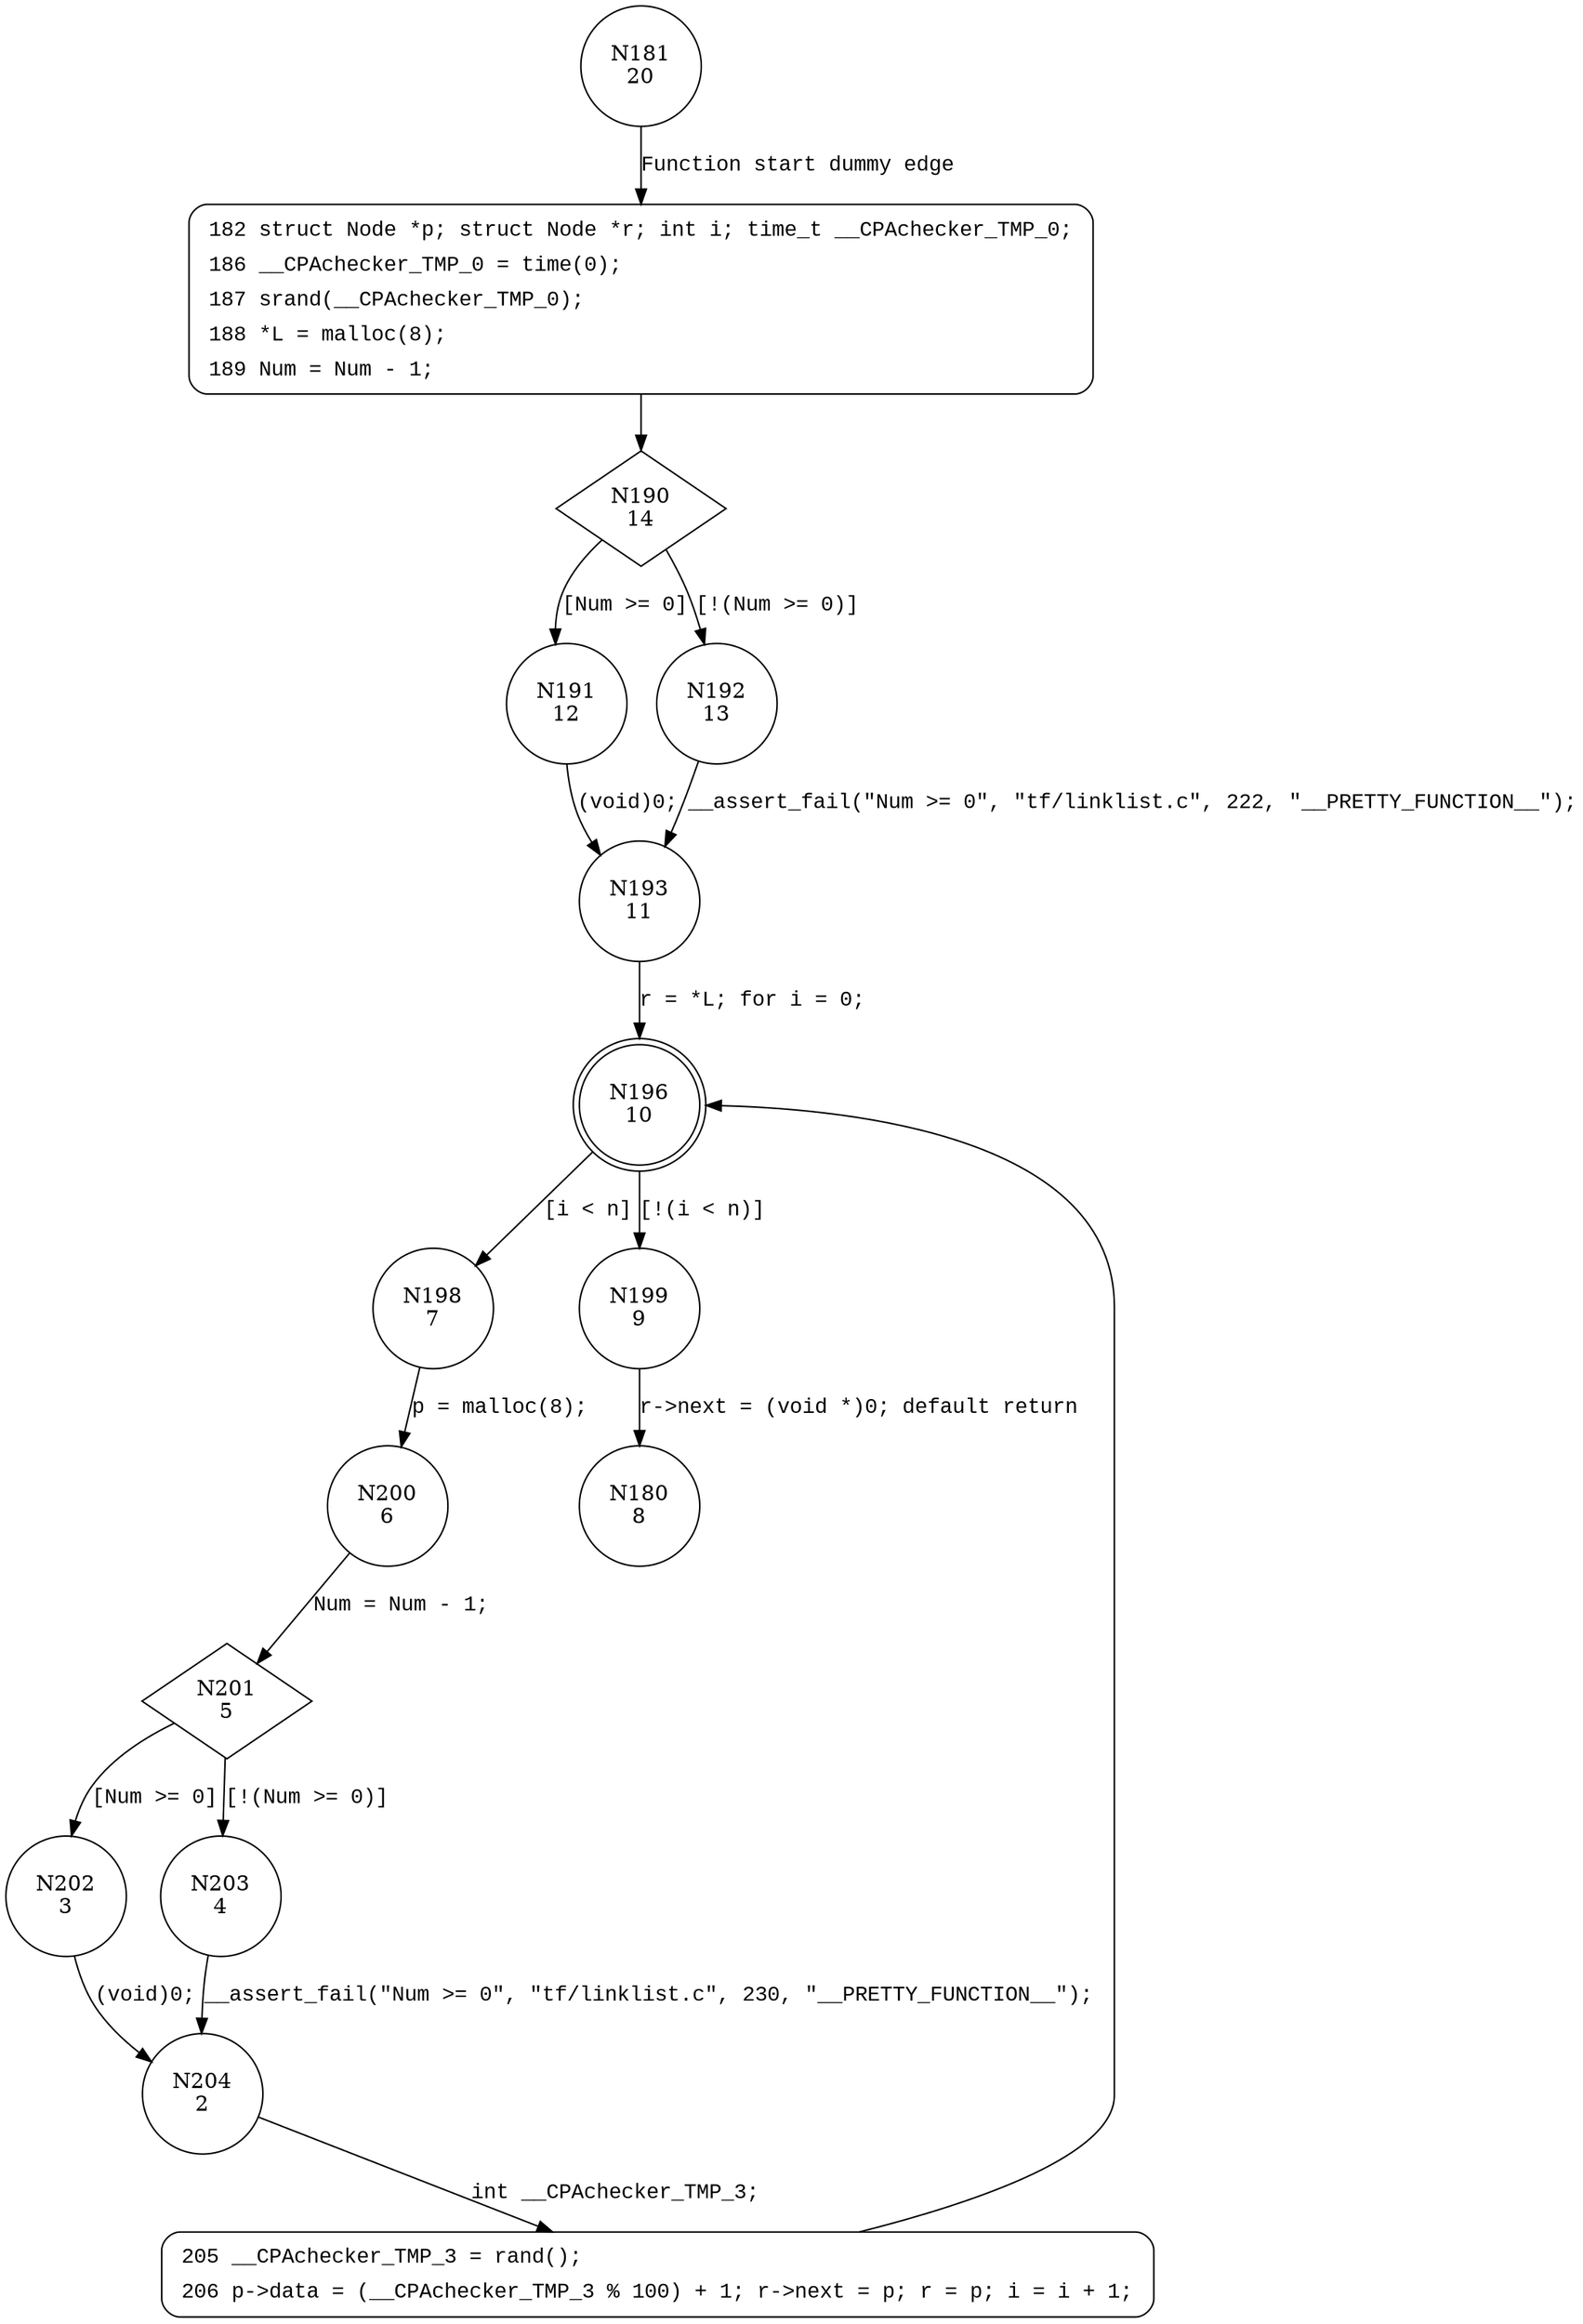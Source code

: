 digraph CreateListTail {
181 [shape="circle" label="N181\n20"]
182 [shape="circle" label="N182\n19"]
190 [shape="diamond" label="N190\n14"]
191 [shape="circle" label="N191\n12"]
192 [shape="circle" label="N192\n13"]
193 [shape="circle" label="N193\n11"]
196 [shape="doublecircle" label="N196\n10"]
198 [shape="circle" label="N198\n7"]
199 [shape="circle" label="N199\n9"]
200 [shape="circle" label="N200\n6"]
201 [shape="diamond" label="N201\n5"]
202 [shape="circle" label="N202\n3"]
203 [shape="circle" label="N203\n4"]
204 [shape="circle" label="N204\n2"]
205 [shape="circle" label="N205\n1"]
180 [shape="circle" label="N180\n8"]
182 [style="filled,bold" penwidth="1" fillcolor="white" fontname="Courier New" shape="Mrecord" label=<<table border="0" cellborder="0" cellpadding="3" bgcolor="white"><tr><td align="right">182</td><td align="left">struct Node *p; struct Node *r; int i; time_t __CPAchecker_TMP_0;</td></tr><tr><td align="right">186</td><td align="left">__CPAchecker_TMP_0 = time(0);</td></tr><tr><td align="right">187</td><td align="left">srand(__CPAchecker_TMP_0);</td></tr><tr><td align="right">188</td><td align="left">*L = malloc(8);</td></tr><tr><td align="right">189</td><td align="left">Num = Num - 1;</td></tr></table>>]
182 -> 190[label=""]
205 [style="filled,bold" penwidth="1" fillcolor="white" fontname="Courier New" shape="Mrecord" label=<<table border="0" cellborder="0" cellpadding="3" bgcolor="white"><tr><td align="right">205</td><td align="left">__CPAchecker_TMP_3 = rand();</td></tr><tr><td align="right">206</td><td align="left">p-&gt;data = (__CPAchecker_TMP_3 % 100) + 1; r-&gt;next = p; r = p; i = i + 1;</td></tr></table>>]
205 -> 196[label=""]
181 -> 182 [label="Function start dummy edge" fontname="Courier New"]
190 -> 191 [label="[Num >= 0]" fontname="Courier New"]
190 -> 192 [label="[!(Num >= 0)]" fontname="Courier New"]
193 -> 196 [label="r = *L; for i = 0;" fontname="Courier New"]
196 -> 198 [label="[i < n]" fontname="Courier New"]
196 -> 199 [label="[!(i < n)]" fontname="Courier New"]
198 -> 200 [label="p = malloc(8);" fontname="Courier New"]
201 -> 202 [label="[Num >= 0]" fontname="Courier New"]
201 -> 203 [label="[!(Num >= 0)]" fontname="Courier New"]
204 -> 205 [label="int __CPAchecker_TMP_3;" fontname="Courier New"]
202 -> 204 [label="(void)0;" fontname="Courier New"]
192 -> 193 [label="__assert_fail(\"Num >= 0\", \"tf/linklist.c\", 222, \"__PRETTY_FUNCTION__\");" fontname="Courier New"]
199 -> 180 [label="r->next = (void *)0; default return" fontname="Courier New"]
200 -> 201 [label="Num = Num - 1;" fontname="Courier New"]
203 -> 204 [label="__assert_fail(\"Num >= 0\", \"tf/linklist.c\", 230, \"__PRETTY_FUNCTION__\");" fontname="Courier New"]
191 -> 193 [label="(void)0;" fontname="Courier New"]
}
